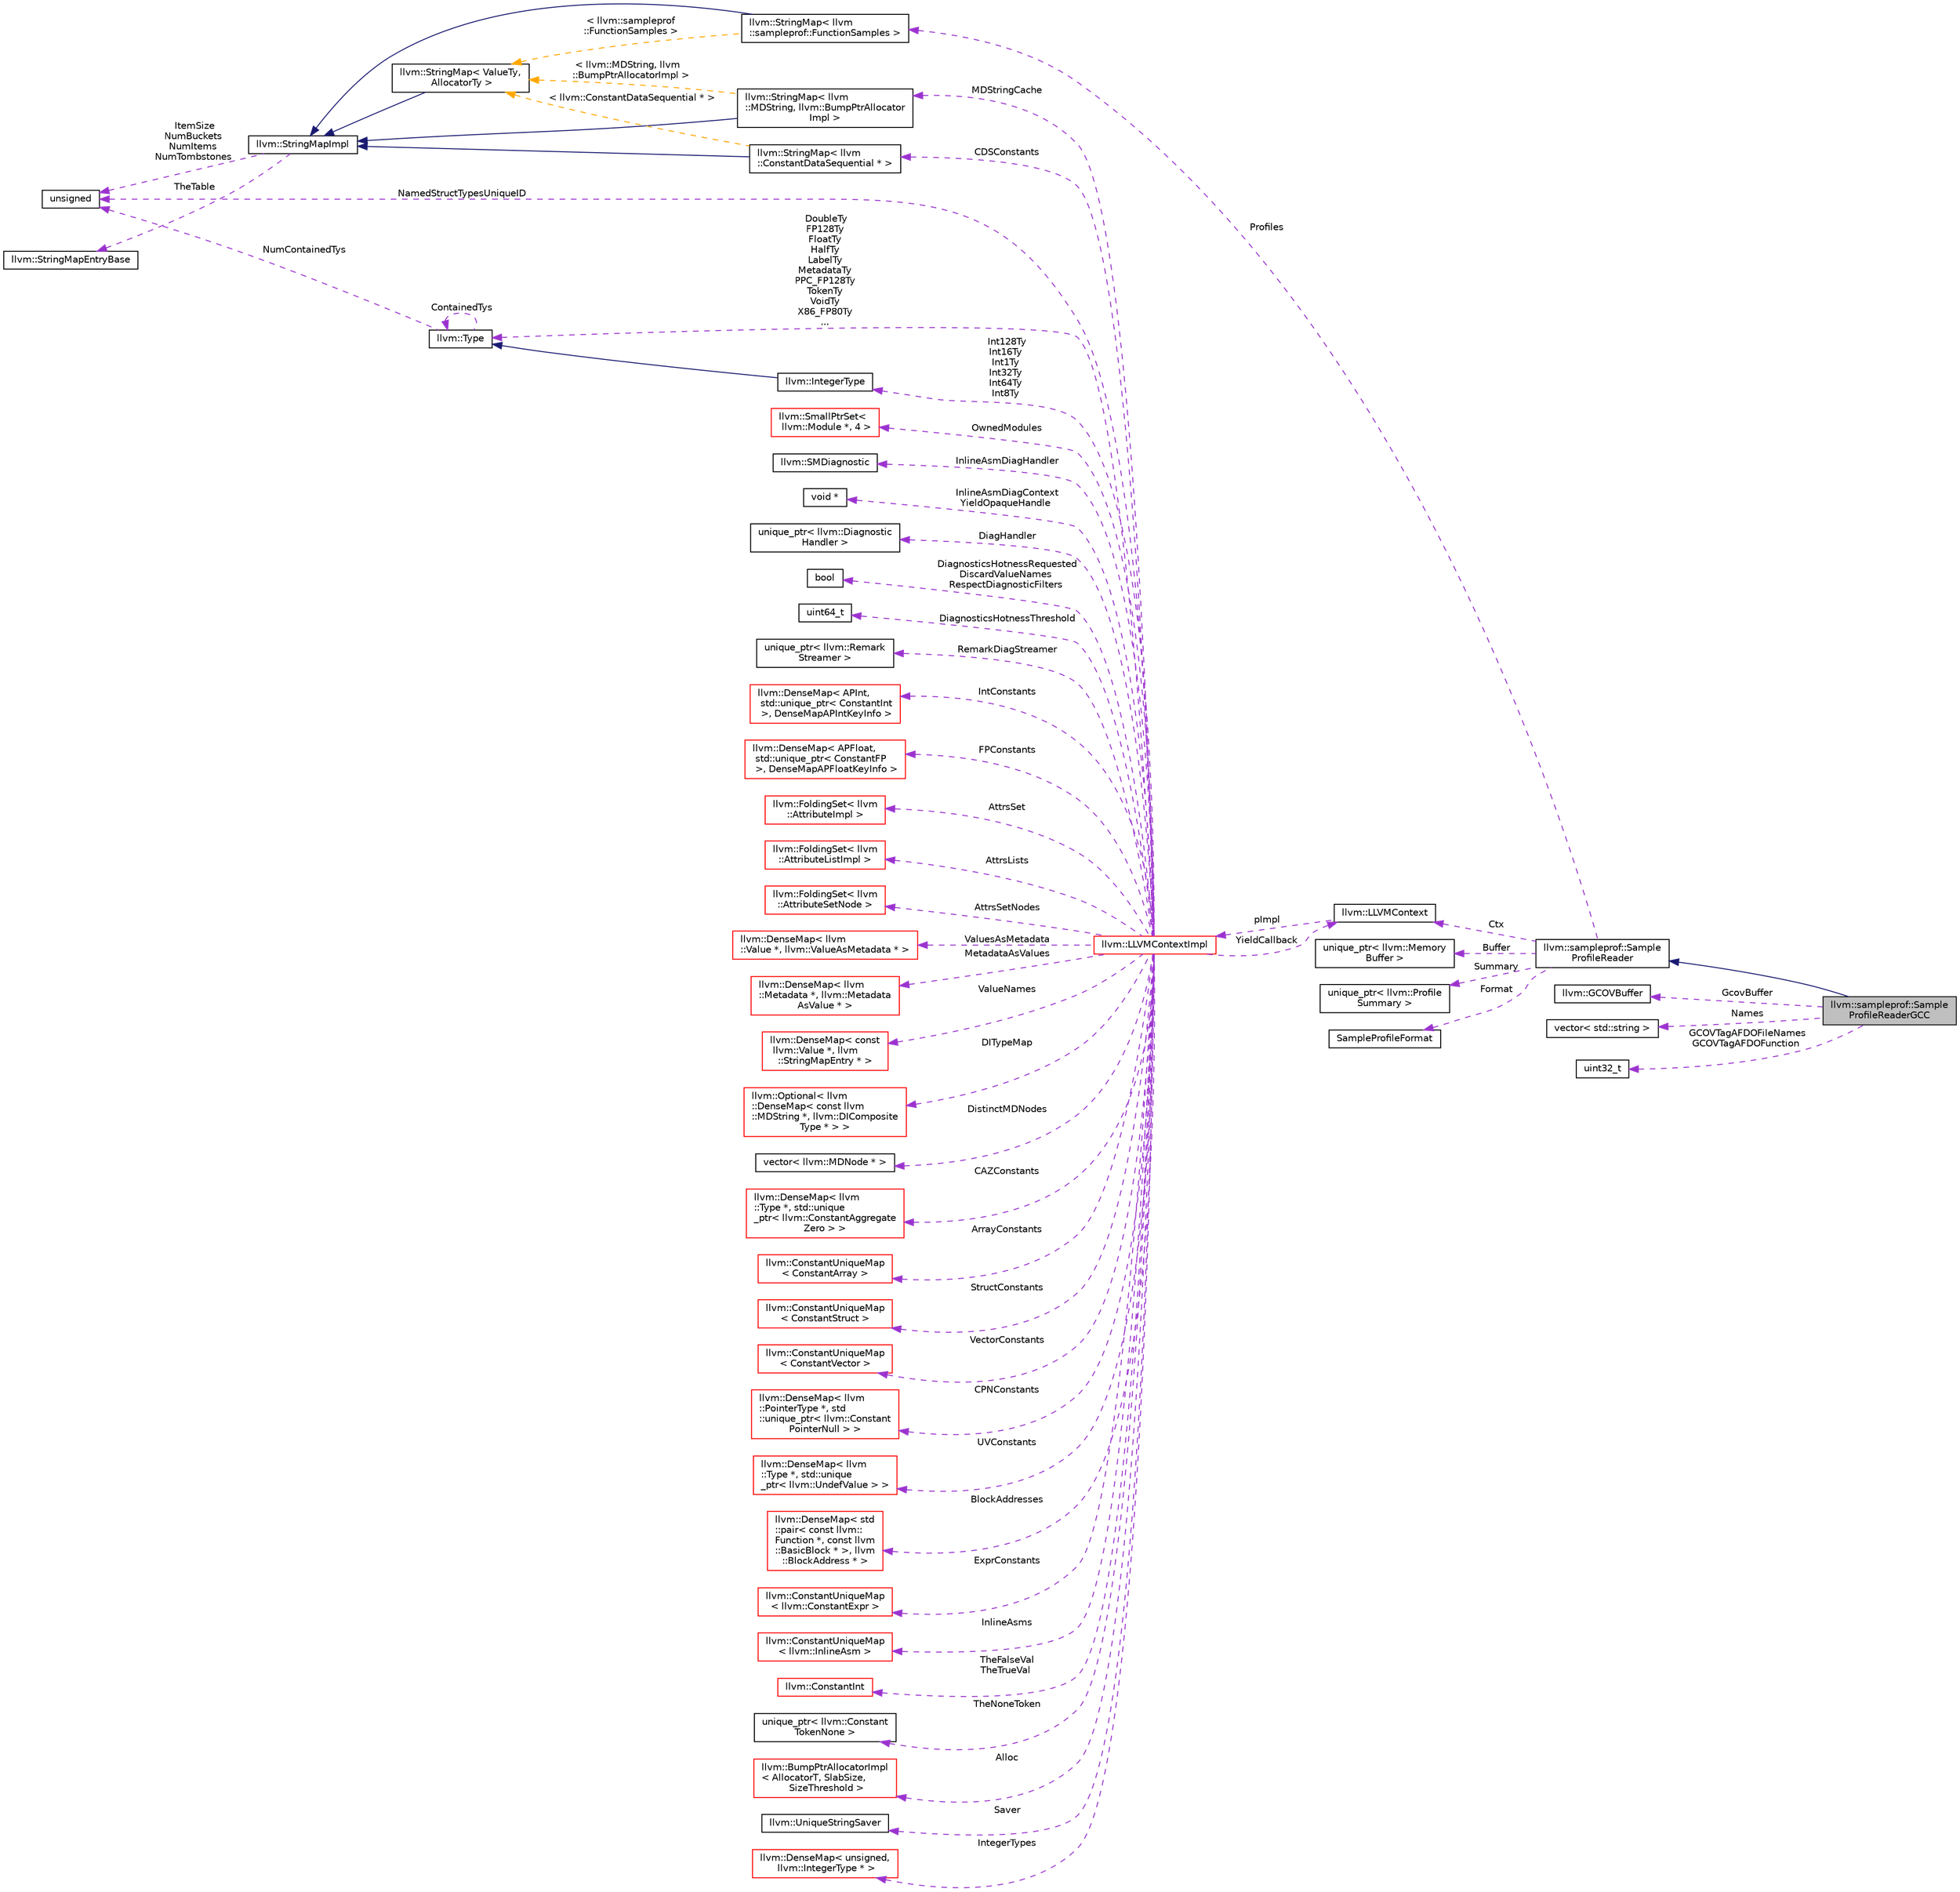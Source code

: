 digraph "llvm::sampleprof::SampleProfileReaderGCC"
{
 // LATEX_PDF_SIZE
  bgcolor="transparent";
  edge [fontname="Helvetica",fontsize="10",labelfontname="Helvetica",labelfontsize="10"];
  node [fontname="Helvetica",fontsize="10",shape="box"];
  rankdir="LR";
  Node1 [label="llvm::sampleprof::Sample\lProfileReaderGCC",height=0.2,width=0.4,color="black", fillcolor="grey75", style="filled", fontcolor="black",tooltip=" "];
  Node2 -> Node1 [dir="back",color="midnightblue",fontsize="10",style="solid",fontname="Helvetica"];
  Node2 [label="llvm::sampleprof::Sample\lProfileReader",height=0.2,width=0.4,color="black",URL="$classllvm_1_1sampleprof_1_1SampleProfileReader.html",tooltip="Sample-based profile reader."];
  Node3 -> Node2 [dir="back",color="darkorchid3",fontsize="10",style="dashed",label=" Profiles" ,fontname="Helvetica"];
  Node3 [label="llvm::StringMap\< llvm\l::sampleprof::FunctionSamples \>",height=0.2,width=0.4,color="black",URL="$classllvm_1_1StringMap.html",tooltip=" "];
  Node4 -> Node3 [dir="back",color="midnightblue",fontsize="10",style="solid",fontname="Helvetica"];
  Node4 [label="llvm::StringMapImpl",height=0.2,width=0.4,color="black",URL="$classllvm_1_1StringMapImpl.html",tooltip="StringMapImpl - This is the base class of StringMap that is shared among all of its instantiations."];
  Node5 -> Node4 [dir="back",color="darkorchid3",fontsize="10",style="dashed",label=" TheTable" ,fontname="Helvetica"];
  Node5 [label="llvm::StringMapEntryBase",height=0.2,width=0.4,color="black",URL="$classllvm_1_1StringMapEntryBase.html",tooltip="StringMapEntryBase - Shared base class of StringMapEntry instances."];
  Node6 -> Node4 [dir="back",color="darkorchid3",fontsize="10",style="dashed",label=" ItemSize\nNumBuckets\nNumItems\nNumTombstones" ,fontname="Helvetica"];
  Node6 [label="unsigned",height=0.2,width=0.4,color="black",URL="$classunsigned.html",tooltip=" "];
  Node7 -> Node3 [dir="back",color="orange",fontsize="10",style="dashed",label=" \< llvm::sampleprof\l::FunctionSamples \>" ,fontname="Helvetica"];
  Node7 [label="llvm::StringMap\< ValueTy,\l AllocatorTy \>",height=0.2,width=0.4,color="black",URL="$classllvm_1_1StringMap.html",tooltip="StringMap - This is an unconventional map that is specialized for handling keys that are \"strings\",..."];
  Node4 -> Node7 [dir="back",color="midnightblue",fontsize="10",style="solid",fontname="Helvetica"];
  Node8 -> Node2 [dir="back",color="darkorchid3",fontsize="10",style="dashed",label=" Ctx" ,fontname="Helvetica"];
  Node8 [label="llvm::LLVMContext",height=0.2,width=0.4,color="black",URL="$classllvm_1_1LLVMContext.html",tooltip="This is an important class for using LLVM in a threaded context."];
  Node9 -> Node8 [dir="back",color="darkorchid3",fontsize="10",style="dashed",label=" pImpl" ,fontname="Helvetica"];
  Node9 [label="llvm::LLVMContextImpl",height=0.2,width=0.4,color="red",URL="$classllvm_1_1LLVMContextImpl.html",tooltip=" "];
  Node10 -> Node9 [dir="back",color="darkorchid3",fontsize="10",style="dashed",label=" OwnedModules" ,fontname="Helvetica"];
  Node10 [label="llvm::SmallPtrSet\<\l llvm::Module *, 4 \>",height=0.2,width=0.4,color="red",URL="$classllvm_1_1SmallPtrSet.html",tooltip=" "];
  Node17 -> Node9 [dir="back",color="darkorchid3",fontsize="10",style="dashed",label=" InlineAsmDiagHandler" ,fontname="Helvetica"];
  Node17 [label="llvm::SMDiagnostic",height=0.2,width=0.4,color="black",URL="$classllvm_1_1SMDiagnostic.html",tooltip="Instances of this class encapsulate one diagnostic report, allowing printing to a raw_ostream as a ca..."];
  Node18 -> Node9 [dir="back",color="darkorchid3",fontsize="10",style="dashed",label=" InlineAsmDiagContext\nYieldOpaqueHandle" ,fontname="Helvetica"];
  Node18 [label="void *",height=0.2,width=0.4,color="black",tooltip=" "];
  Node19 -> Node9 [dir="back",color="darkorchid3",fontsize="10",style="dashed",label=" DiagHandler" ,fontname="Helvetica"];
  Node19 [label="unique_ptr\< llvm::Diagnostic\lHandler \>",height=0.2,width=0.4,color="black",tooltip=" "];
  Node20 -> Node9 [dir="back",color="darkorchid3",fontsize="10",style="dashed",label=" DiagnosticsHotnessRequested\nDiscardValueNames\nRespectDiagnosticFilters" ,fontname="Helvetica"];
  Node20 [label="bool",height=0.2,width=0.4,color="black",URL="$classbool.html",tooltip=" "];
  Node21 -> Node9 [dir="back",color="darkorchid3",fontsize="10",style="dashed",label=" DiagnosticsHotnessThreshold" ,fontname="Helvetica"];
  Node21 [label="uint64_t",height=0.2,width=0.4,color="black",tooltip=" "];
  Node22 -> Node9 [dir="back",color="darkorchid3",fontsize="10",style="dashed",label=" RemarkDiagStreamer" ,fontname="Helvetica"];
  Node22 [label="unique_ptr\< llvm::Remark\lStreamer \>",height=0.2,width=0.4,color="black",tooltip=" "];
  Node8 -> Node9 [dir="back",color="darkorchid3",fontsize="10",style="dashed",label=" YieldCallback" ,fontname="Helvetica"];
  Node23 -> Node9 [dir="back",color="darkorchid3",fontsize="10",style="dashed",label=" IntConstants" ,fontname="Helvetica"];
  Node23 [label="llvm::DenseMap\< APInt,\l std::unique_ptr\< ConstantInt\l \>, DenseMapAPIntKeyInfo \>",height=0.2,width=0.4,color="red",URL="$classllvm_1_1DenseMap.html",tooltip=" "];
  Node27 -> Node9 [dir="back",color="darkorchid3",fontsize="10",style="dashed",label=" FPConstants" ,fontname="Helvetica"];
  Node27 [label="llvm::DenseMap\< APFloat,\l std::unique_ptr\< ConstantFP\l \>, DenseMapAPFloatKeyInfo \>",height=0.2,width=0.4,color="red",URL="$classllvm_1_1DenseMap.html",tooltip=" "];
  Node29 -> Node9 [dir="back",color="darkorchid3",fontsize="10",style="dashed",label=" AttrsSet" ,fontname="Helvetica"];
  Node29 [label="llvm::FoldingSet\< llvm\l::AttributeImpl \>",height=0.2,width=0.4,color="red",URL="$classllvm_1_1FoldingSet.html",tooltip=" "];
  Node35 -> Node9 [dir="back",color="darkorchid3",fontsize="10",style="dashed",label=" AttrsLists" ,fontname="Helvetica"];
  Node35 [label="llvm::FoldingSet\< llvm\l::AttributeListImpl \>",height=0.2,width=0.4,color="red",URL="$classllvm_1_1FoldingSet.html",tooltip=" "];
  Node37 -> Node9 [dir="back",color="darkorchid3",fontsize="10",style="dashed",label=" AttrsSetNodes" ,fontname="Helvetica"];
  Node37 [label="llvm::FoldingSet\< llvm\l::AttributeSetNode \>",height=0.2,width=0.4,color="red",URL="$classllvm_1_1FoldingSet.html",tooltip=" "];
  Node39 -> Node9 [dir="back",color="darkorchid3",fontsize="10",style="dashed",label=" MDStringCache" ,fontname="Helvetica"];
  Node39 [label="llvm::StringMap\< llvm\l::MDString, llvm::BumpPtrAllocator\lImpl \>",height=0.2,width=0.4,color="black",URL="$classllvm_1_1StringMap.html",tooltip=" "];
  Node4 -> Node39 [dir="back",color="midnightblue",fontsize="10",style="solid",fontname="Helvetica"];
  Node7 -> Node39 [dir="back",color="orange",fontsize="10",style="dashed",label=" \< llvm::MDString, llvm\l::BumpPtrAllocatorImpl \>" ,fontname="Helvetica"];
  Node40 -> Node9 [dir="back",color="darkorchid3",fontsize="10",style="dashed",label=" ValuesAsMetadata" ,fontname="Helvetica"];
  Node40 [label="llvm::DenseMap\< llvm\l::Value *, llvm::ValueAsMetadata * \>",height=0.2,width=0.4,color="red",URL="$classllvm_1_1DenseMap.html",tooltip=" "];
  Node42 -> Node9 [dir="back",color="darkorchid3",fontsize="10",style="dashed",label=" MetadataAsValues" ,fontname="Helvetica"];
  Node42 [label="llvm::DenseMap\< llvm\l::Metadata *, llvm::Metadata\lAsValue * \>",height=0.2,width=0.4,color="red",URL="$classllvm_1_1DenseMap.html",tooltip=" "];
  Node44 -> Node9 [dir="back",color="darkorchid3",fontsize="10",style="dashed",label=" ValueNames" ,fontname="Helvetica"];
  Node44 [label="llvm::DenseMap\< const\l llvm::Value *, llvm\l::StringMapEntry * \>",height=0.2,width=0.4,color="red",URL="$classllvm_1_1DenseMap.html",tooltip=" "];
  Node46 -> Node9 [dir="back",color="darkorchid3",fontsize="10",style="dashed",label=" DITypeMap" ,fontname="Helvetica"];
  Node46 [label="llvm::Optional\< llvm\l::DenseMap\< const llvm\l::MDString *, llvm::DIComposite\lType * \> \>",height=0.2,width=0.4,color="red",URL="$classllvm_1_1Optional.html",tooltip=" "];
  Node48 -> Node9 [dir="back",color="darkorchid3",fontsize="10",style="dashed",label=" DistinctMDNodes" ,fontname="Helvetica"];
  Node48 [label="vector\< llvm::MDNode * \>",height=0.2,width=0.4,color="black",tooltip=" "];
  Node49 -> Node9 [dir="back",color="darkorchid3",fontsize="10",style="dashed",label=" CAZConstants" ,fontname="Helvetica"];
  Node49 [label="llvm::DenseMap\< llvm\l::Type *, std::unique\l_ptr\< llvm::ConstantAggregate\lZero \> \>",height=0.2,width=0.4,color="red",URL="$classllvm_1_1DenseMap.html",tooltip=" "];
  Node51 -> Node9 [dir="back",color="darkorchid3",fontsize="10",style="dashed",label=" ArrayConstants" ,fontname="Helvetica"];
  Node51 [label="llvm::ConstantUniqueMap\l\< ConstantArray \>",height=0.2,width=0.4,color="red",URL="$classllvm_1_1ConstantUniqueMap.html",tooltip=" "];
  Node53 -> Node9 [dir="back",color="darkorchid3",fontsize="10",style="dashed",label=" StructConstants" ,fontname="Helvetica"];
  Node53 [label="llvm::ConstantUniqueMap\l\< ConstantStruct \>",height=0.2,width=0.4,color="red",URL="$classllvm_1_1ConstantUniqueMap.html",tooltip=" "];
  Node54 -> Node9 [dir="back",color="darkorchid3",fontsize="10",style="dashed",label=" VectorConstants" ,fontname="Helvetica"];
  Node54 [label="llvm::ConstantUniqueMap\l\< ConstantVector \>",height=0.2,width=0.4,color="red",URL="$classllvm_1_1ConstantUniqueMap.html",tooltip=" "];
  Node55 -> Node9 [dir="back",color="darkorchid3",fontsize="10",style="dashed",label=" CPNConstants" ,fontname="Helvetica"];
  Node55 [label="llvm::DenseMap\< llvm\l::PointerType *, std\l::unique_ptr\< llvm::Constant\lPointerNull \> \>",height=0.2,width=0.4,color="red",URL="$classllvm_1_1DenseMap.html",tooltip=" "];
  Node57 -> Node9 [dir="back",color="darkorchid3",fontsize="10",style="dashed",label=" UVConstants" ,fontname="Helvetica"];
  Node57 [label="llvm::DenseMap\< llvm\l::Type *, std::unique\l_ptr\< llvm::UndefValue \> \>",height=0.2,width=0.4,color="red",URL="$classllvm_1_1DenseMap.html",tooltip=" "];
  Node59 -> Node9 [dir="back",color="darkorchid3",fontsize="10",style="dashed",label=" CDSConstants" ,fontname="Helvetica"];
  Node59 [label="llvm::StringMap\< llvm\l::ConstantDataSequential * \>",height=0.2,width=0.4,color="black",URL="$classllvm_1_1StringMap.html",tooltip=" "];
  Node4 -> Node59 [dir="back",color="midnightblue",fontsize="10",style="solid",fontname="Helvetica"];
  Node7 -> Node59 [dir="back",color="orange",fontsize="10",style="dashed",label=" \< llvm::ConstantDataSequential * \>" ,fontname="Helvetica"];
  Node60 -> Node9 [dir="back",color="darkorchid3",fontsize="10",style="dashed",label=" BlockAddresses" ,fontname="Helvetica"];
  Node60 [label="llvm::DenseMap\< std\l::pair\< const llvm::\lFunction *, const llvm\l::BasicBlock * \>, llvm\l::BlockAddress * \>",height=0.2,width=0.4,color="red",URL="$classllvm_1_1DenseMap.html",tooltip=" "];
  Node62 -> Node9 [dir="back",color="darkorchid3",fontsize="10",style="dashed",label=" ExprConstants" ,fontname="Helvetica"];
  Node62 [label="llvm::ConstantUniqueMap\l\< llvm::ConstantExpr \>",height=0.2,width=0.4,color="red",URL="$classllvm_1_1ConstantUniqueMap.html",tooltip=" "];
  Node63 -> Node9 [dir="back",color="darkorchid3",fontsize="10",style="dashed",label=" InlineAsms" ,fontname="Helvetica"];
  Node63 [label="llvm::ConstantUniqueMap\l\< llvm::InlineAsm \>",height=0.2,width=0.4,color="red",URL="$classllvm_1_1ConstantUniqueMap.html",tooltip=" "];
  Node64 -> Node9 [dir="back",color="darkorchid3",fontsize="10",style="dashed",label=" TheFalseVal\nTheTrueVal" ,fontname="Helvetica"];
  Node64 [label="llvm::ConstantInt",height=0.2,width=0.4,color="red",URL="$classllvm_1_1ConstantInt.html",tooltip="This is the shared class of boolean and integer constants."];
  Node69 -> Node9 [dir="back",color="darkorchid3",fontsize="10",style="dashed",label=" TheNoneToken" ,fontname="Helvetica"];
  Node69 [label="unique_ptr\< llvm::Constant\lTokenNone \>",height=0.2,width=0.4,color="black",tooltip=" "];
  Node70 -> Node9 [dir="back",color="darkorchid3",fontsize="10",style="dashed",label=" DoubleTy\nFP128Ty\nFloatTy\nHalfTy\nLabelTy\nMetadataTy\nPPC_FP128Ty\nTokenTy\nVoidTy\nX86_FP80Ty\n..." ,fontname="Helvetica"];
  Node70 [label="llvm::Type",height=0.2,width=0.4,color="black",URL="$classllvm_1_1Type.html",tooltip="The instances of the Type class are immutable: once they are created, they are never changed."];
  Node6 -> Node70 [dir="back",color="darkorchid3",fontsize="10",style="dashed",label=" NumContainedTys" ,fontname="Helvetica"];
  Node70 -> Node70 [dir="back",color="darkorchid3",fontsize="10",style="dashed",label=" ContainedTys" ,fontname="Helvetica"];
  Node71 -> Node9 [dir="back",color="darkorchid3",fontsize="10",style="dashed",label=" Int128Ty\nInt16Ty\nInt1Ty\nInt32Ty\nInt64Ty\nInt8Ty" ,fontname="Helvetica"];
  Node71 [label="llvm::IntegerType",height=0.2,width=0.4,color="black",URL="$classllvm_1_1IntegerType.html",tooltip="Class to represent integer types."];
  Node70 -> Node71 [dir="back",color="midnightblue",fontsize="10",style="solid",fontname="Helvetica"];
  Node72 -> Node9 [dir="back",color="darkorchid3",fontsize="10",style="dashed",label=" Alloc" ,fontname="Helvetica"];
  Node72 [label="llvm::BumpPtrAllocatorImpl\l\< AllocatorT, SlabSize,\l SizeThreshold \>",height=0.2,width=0.4,color="red",URL="$classllvm_1_1BumpPtrAllocatorImpl.html",tooltip="Allocate memory in an ever growing pool, as if by bump-pointer."];
  Node74 -> Node9 [dir="back",color="darkorchid3",fontsize="10",style="dashed",label=" Saver" ,fontname="Helvetica"];
  Node74 [label="llvm::UniqueStringSaver",height=0.2,width=0.4,color="black",URL="$classllvm_1_1UniqueStringSaver.html",tooltip="Saves strings in the provided stable storage and returns a StringRef with a stable character pointer."];
  Node75 -> Node9 [dir="back",color="darkorchid3",fontsize="10",style="dashed",label=" IntegerTypes" ,fontname="Helvetica"];
  Node75 [label="llvm::DenseMap\< unsigned,\l llvm::IntegerType * \>",height=0.2,width=0.4,color="red",URL="$classllvm_1_1DenseMap.html",tooltip=" "];
  Node6 -> Node9 [dir="back",color="darkorchid3",fontsize="10",style="dashed",label=" NamedStructTypesUniqueID" ,fontname="Helvetica"];
  Node110 -> Node2 [dir="back",color="darkorchid3",fontsize="10",style="dashed",label=" Buffer" ,fontname="Helvetica"];
  Node110 [label="unique_ptr\< llvm::Memory\lBuffer \>",height=0.2,width=0.4,color="black",tooltip=" "];
  Node111 -> Node2 [dir="back",color="darkorchid3",fontsize="10",style="dashed",label=" Summary" ,fontname="Helvetica"];
  Node111 [label="unique_ptr\< llvm::Profile\lSummary \>",height=0.2,width=0.4,color="black",tooltip=" "];
  Node112 -> Node2 [dir="back",color="darkorchid3",fontsize="10",style="dashed",label=" Format" ,fontname="Helvetica"];
  Node112 [label="SampleProfileFormat",height=0.2,width=0.4,color="black",tooltip=" "];
  Node113 -> Node1 [dir="back",color="darkorchid3",fontsize="10",style="dashed",label=" GcovBuffer" ,fontname="Helvetica"];
  Node113 [label="llvm::GCOVBuffer",height=0.2,width=0.4,color="black",URL="$classllvm_1_1GCOVBuffer.html",tooltip="GCOVBuffer - A wrapper around MemoryBuffer to provide GCOV specific read operations."];
  Node114 -> Node1 [dir="back",color="darkorchid3",fontsize="10",style="dashed",label=" Names" ,fontname="Helvetica"];
  Node114 [label="vector\< std::string \>",height=0.2,width=0.4,color="black",tooltip=" "];
  Node115 -> Node1 [dir="back",color="darkorchid3",fontsize="10",style="dashed",label=" GCOVTagAFDOFileNames\nGCOVTagAFDOFunction" ,fontname="Helvetica"];
  Node115 [label="uint32_t",height=0.2,width=0.4,color="black",URL="$classuint32__t.html",tooltip=" "];
}

